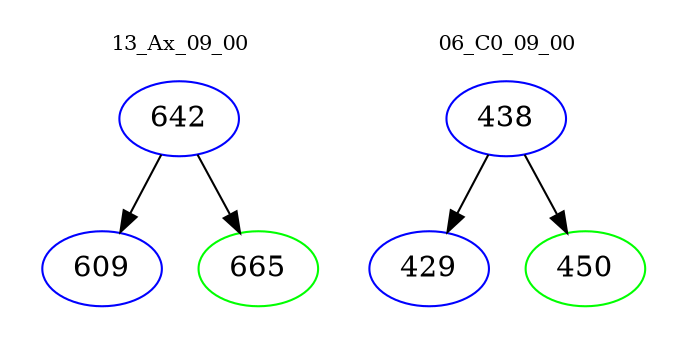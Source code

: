 digraph{
subgraph cluster_0 {
color = white
label = "13_Ax_09_00";
fontsize=10;
T0_642 [label="642", color="blue"]
T0_642 -> T0_609 [color="black"]
T0_609 [label="609", color="blue"]
T0_642 -> T0_665 [color="black"]
T0_665 [label="665", color="green"]
}
subgraph cluster_1 {
color = white
label = "06_C0_09_00";
fontsize=10;
T1_438 [label="438", color="blue"]
T1_438 -> T1_429 [color="black"]
T1_429 [label="429", color="blue"]
T1_438 -> T1_450 [color="black"]
T1_450 [label="450", color="green"]
}
}
